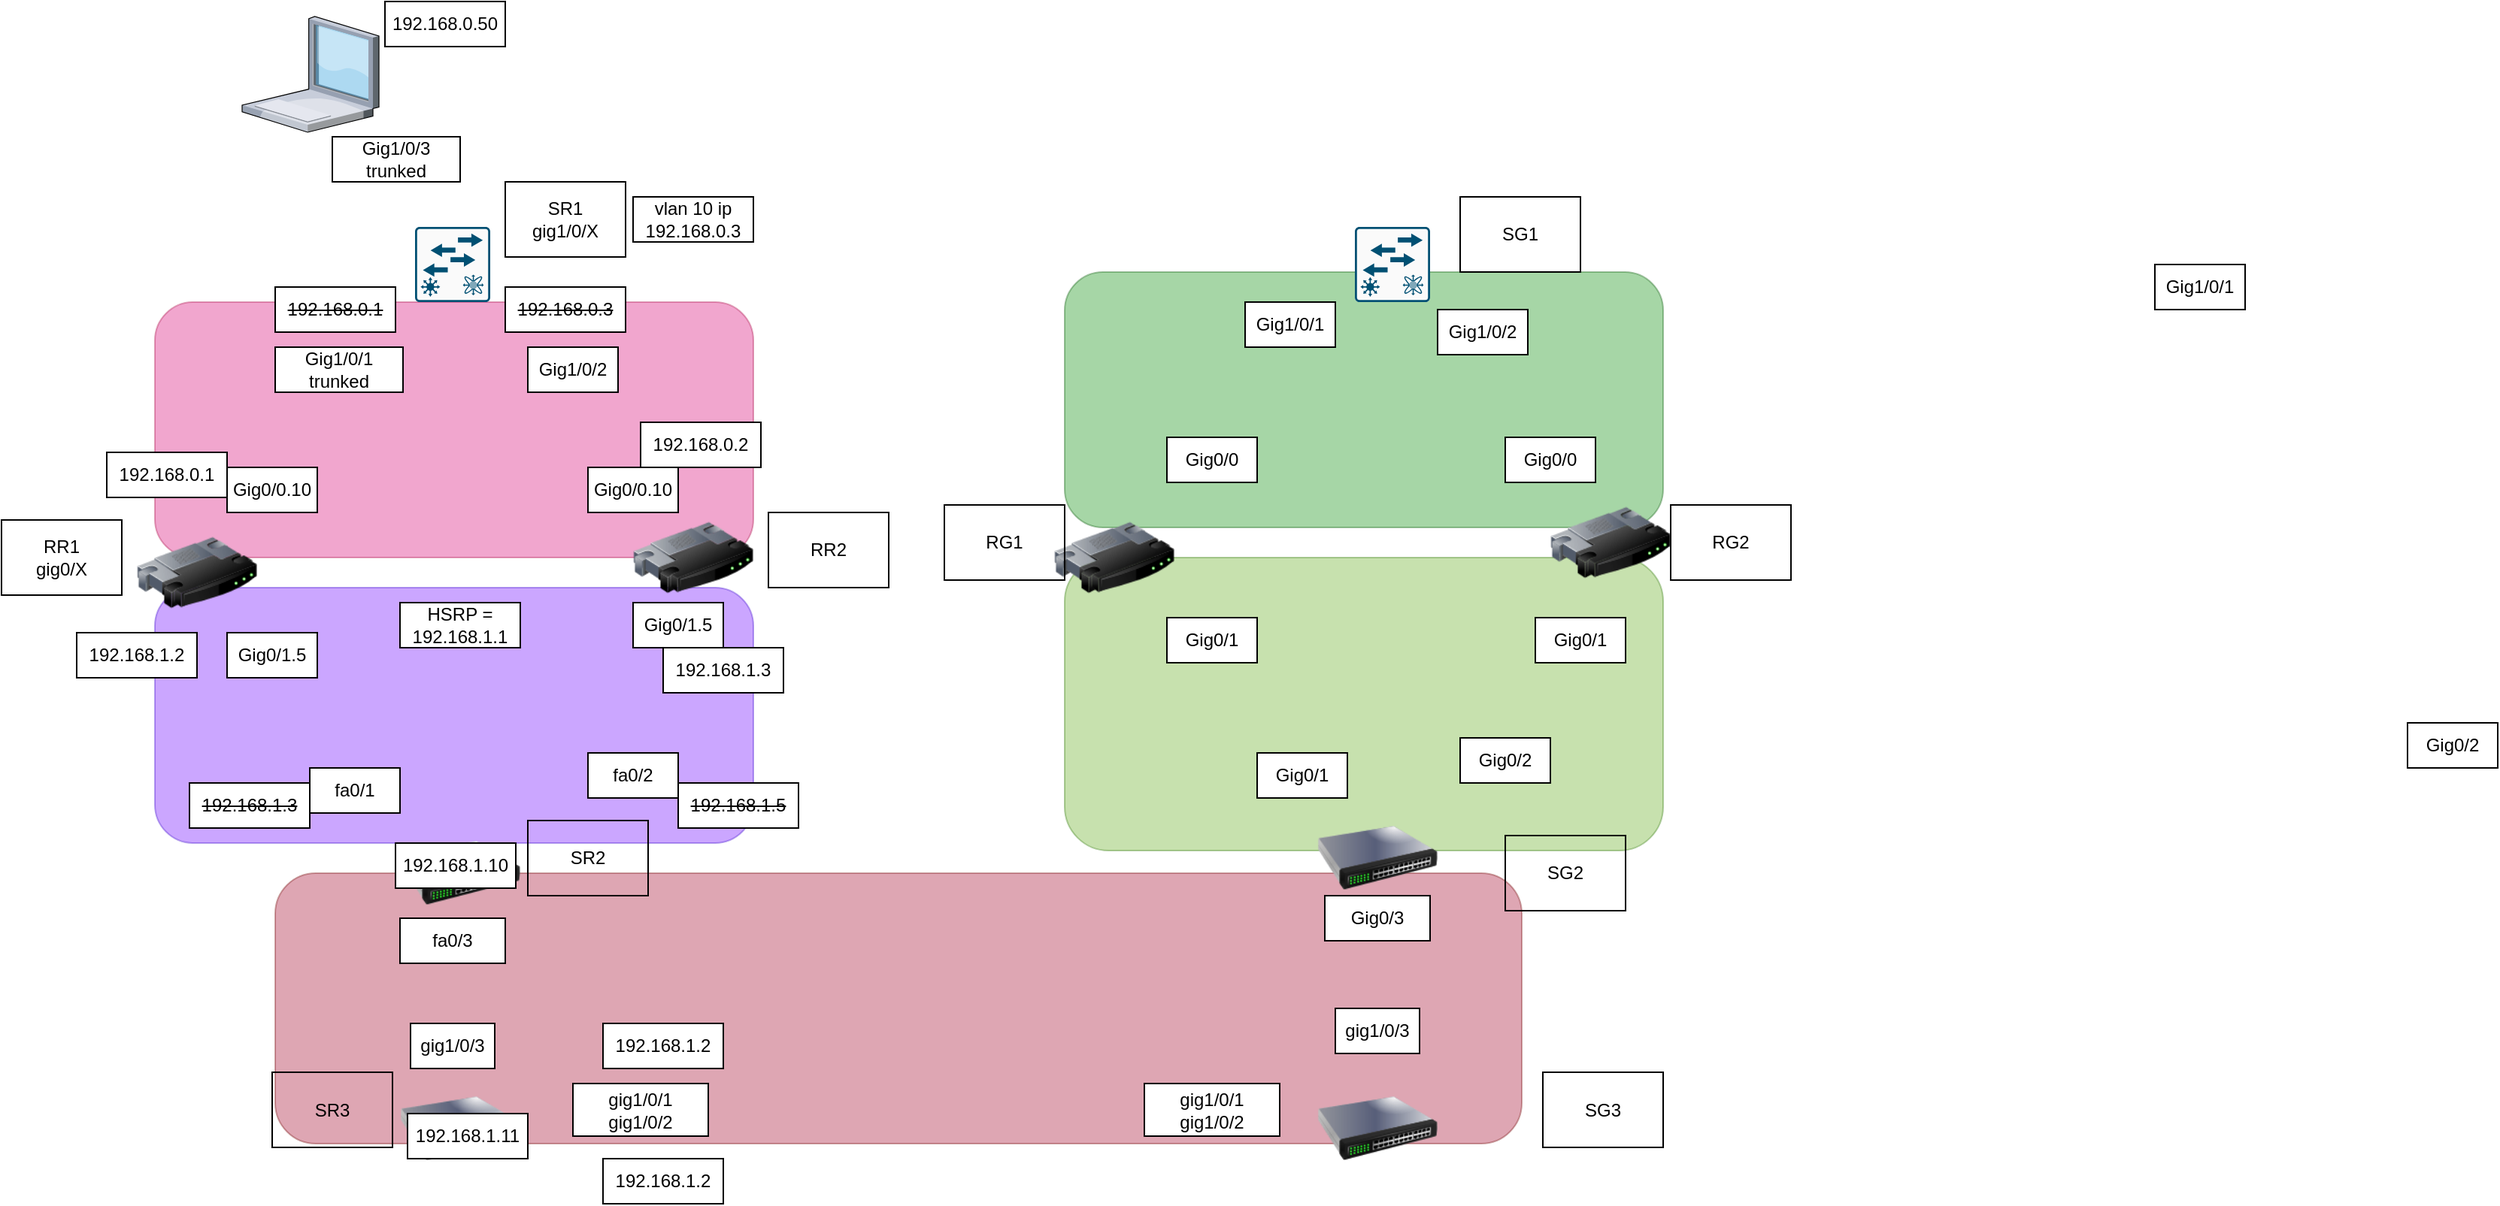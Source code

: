 <mxfile version="26.1.3">
  <diagram name="Page-1" id="K4kn3VEHJBshqKb5gfc0">
    <mxGraphModel dx="1306" dy="1954" grid="1" gridSize="10" guides="1" tooltips="1" connect="1" arrows="1" fold="1" page="1" pageScale="1" pageWidth="827" pageHeight="1169" math="0" shadow="0">
      <root>
        <mxCell id="0" />
        <mxCell id="1" parent="0" />
        <mxCell id="QXYiQhnaTf1eU_bBLhSX-39" value="" style="rounded=1;whiteSpace=wrap;html=1;opacity=35;fillColor=#60a917;fontColor=#ffffff;strokeColor=#2D7600;rotation=0;" parent="1" vertex="1">
          <mxGeometry x="827" y="260" width="398" height="195" as="geometry" />
        </mxCell>
        <mxCell id="QXYiQhnaTf1eU_bBLhSX-40" value="" style="rounded=1;whiteSpace=wrap;html=1;opacity=35;fillColor=#008a00;fontColor=#ffffff;strokeColor=#005700;rotation=0;" parent="1" vertex="1">
          <mxGeometry x="827" y="70" width="398" height="170" as="geometry" />
        </mxCell>
        <mxCell id="QXYiQhnaTf1eU_bBLhSX-36" value="" style="rounded=1;whiteSpace=wrap;html=1;opacity=35;fillColor=#d80073;fontColor=#ffffff;strokeColor=#A50040;rotation=0;" parent="1" vertex="1">
          <mxGeometry x="222" y="90" width="398" height="170" as="geometry" />
        </mxCell>
        <mxCell id="QXYiQhnaTf1eU_bBLhSX-35" value="" style="rounded=1;whiteSpace=wrap;html=1;opacity=35;fillColor=#6a00ff;fontColor=#ffffff;strokeColor=#3700CC;rotation=0;" parent="1" vertex="1">
          <mxGeometry x="222" y="280" width="398" height="170" as="geometry" />
        </mxCell>
        <mxCell id="QXYiQhnaTf1eU_bBLhSX-37" value="" style="rounded=1;whiteSpace=wrap;html=1;opacity=35;fillColor=#a20025;fontColor=#ffffff;strokeColor=#6F0000;rotation=0;" parent="1" vertex="1">
          <mxGeometry x="302" y="470" width="829" height="180" as="geometry" />
        </mxCell>
        <mxCell id="QXYiQhnaTf1eU_bBLhSX-1" value="" style="image;html=1;image=img/lib/clip_art/networking/Switch_128x128.png" parent="1" vertex="1">
          <mxGeometry x="385" y="430" width="80" height="80" as="geometry" />
        </mxCell>
        <mxCell id="QXYiQhnaTf1eU_bBLhSX-2" value="" style="image;html=1;image=img/lib/clip_art/networking/Router_128x128.png" parent="1" vertex="1">
          <mxGeometry x="210" y="230" width="80" height="80" as="geometry" />
        </mxCell>
        <mxCell id="QXYiQhnaTf1eU_bBLhSX-3" value="" style="image;html=1;image=img/lib/clip_art/networking/Router_128x128.png" parent="1" vertex="1">
          <mxGeometry x="540" y="220" width="80" height="80" as="geometry" />
        </mxCell>
        <mxCell id="QXYiQhnaTf1eU_bBLhSX-4" value="" style="sketch=0;points=[[0.015,0.015,0],[0.985,0.015,0],[0.985,0.985,0],[0.015,0.985,0],[0.25,0,0],[0.5,0,0],[0.75,0,0],[1,0.25,0],[1,0.5,0],[1,0.75,0],[0.75,1,0],[0.5,1,0],[0.25,1,0],[0,0.75,0],[0,0.5,0],[0,0.25,0]];verticalLabelPosition=bottom;html=1;verticalAlign=top;aspect=fixed;align=center;pointerEvents=1;shape=mxgraph.cisco19.rect;prIcon=layer3_nexus_5k_switch;fillColor=#FAFAFA;strokeColor=#005073;" parent="1" vertex="1">
          <mxGeometry x="395" y="40" width="50" height="50" as="geometry" />
        </mxCell>
        <mxCell id="QXYiQhnaTf1eU_bBLhSX-5" value="Gig1/0/3&lt;div&gt;trunked&lt;/div&gt;" style="rounded=0;whiteSpace=wrap;html=1;" parent="1" vertex="1">
          <mxGeometry x="340" y="-20" width="85" height="30" as="geometry" />
        </mxCell>
        <mxCell id="QXYiQhnaTf1eU_bBLhSX-6" value="Gig0/0.10" style="rounded=0;whiteSpace=wrap;html=1;" parent="1" vertex="1">
          <mxGeometry x="270" y="200" width="60" height="30" as="geometry" />
        </mxCell>
        <mxCell id="QXYiQhnaTf1eU_bBLhSX-7" value="Gig1/0/2" style="rounded=0;whiteSpace=wrap;html=1;" parent="1" vertex="1">
          <mxGeometry x="470" y="120" width="60" height="30" as="geometry" />
        </mxCell>
        <mxCell id="QXYiQhnaTf1eU_bBLhSX-8" value="Gig0/0.10" style="rounded=0;whiteSpace=wrap;html=1;" parent="1" vertex="1">
          <mxGeometry x="510" y="200" width="60" height="30" as="geometry" />
        </mxCell>
        <mxCell id="QXYiQhnaTf1eU_bBLhSX-9" value="Gig0/1.5" style="rounded=0;whiteSpace=wrap;html=1;" parent="1" vertex="1">
          <mxGeometry x="540" y="290" width="60" height="30" as="geometry" />
        </mxCell>
        <mxCell id="QXYiQhnaTf1eU_bBLhSX-10" value="Gig0/2" style="rounded=0;whiteSpace=wrap;html=1;" parent="1" vertex="1">
          <mxGeometry x="1090" y="380" width="60" height="30" as="geometry" />
        </mxCell>
        <mxCell id="QXYiQhnaTf1eU_bBLhSX-11" value="Gig0/1.5" style="rounded=0;whiteSpace=wrap;html=1;" parent="1" vertex="1">
          <mxGeometry x="270" y="310" width="60" height="30" as="geometry" />
        </mxCell>
        <mxCell id="QXYiQhnaTf1eU_bBLhSX-13" value="fa0/1" style="rounded=0;whiteSpace=wrap;html=1;" parent="1" vertex="1">
          <mxGeometry x="325" y="400" width="60" height="30" as="geometry" />
        </mxCell>
        <mxCell id="QXYiQhnaTf1eU_bBLhSX-14" value="" style="image;html=1;image=img/lib/clip_art/networking/Switch_128x128.png" parent="1" vertex="1">
          <mxGeometry x="385" y="600" width="80" height="80" as="geometry" />
        </mxCell>
        <mxCell id="QXYiQhnaTf1eU_bBLhSX-15" value="fa0/3" style="rounded=0;whiteSpace=wrap;html=1;" parent="1" vertex="1">
          <mxGeometry x="385" y="500" width="70" height="30" as="geometry" />
        </mxCell>
        <mxCell id="QXYiQhnaTf1eU_bBLhSX-16" value="gig1/0/3" style="rounded=0;whiteSpace=wrap;html=1;" parent="1" vertex="1">
          <mxGeometry x="392" y="570" width="56" height="30" as="geometry" />
        </mxCell>
        <mxCell id="QXYiQhnaTf1eU_bBLhSX-17" value="gig1/0/1&lt;div&gt;gig1/0/2&lt;/div&gt;" style="rounded=0;whiteSpace=wrap;html=1;" parent="1" vertex="1">
          <mxGeometry x="500" y="610" width="90" height="35" as="geometry" />
        </mxCell>
        <mxCell id="QXYiQhnaTf1eU_bBLhSX-18" value="" style="image;html=1;image=img/lib/clip_art/networking/Switch_128x128.png" parent="1" vertex="1">
          <mxGeometry x="995" y="420" width="80" height="80" as="geometry" />
        </mxCell>
        <mxCell id="QXYiQhnaTf1eU_bBLhSX-19" value="" style="image;html=1;image=img/lib/clip_art/networking/Router_128x128.png" parent="1" vertex="1">
          <mxGeometry x="820" y="220" width="80" height="80" as="geometry" />
        </mxCell>
        <mxCell id="QXYiQhnaTf1eU_bBLhSX-20" value="" style="image;html=1;image=img/lib/clip_art/networking/Router_128x128.png" parent="1" vertex="1">
          <mxGeometry x="1150" y="210" width="80" height="80" as="geometry" />
        </mxCell>
        <mxCell id="QXYiQhnaTf1eU_bBLhSX-29" value="" style="image;html=1;image=img/lib/clip_art/networking/Switch_128x128.png" parent="1" vertex="1">
          <mxGeometry x="995" y="600" width="80" height="80" as="geometry" />
        </mxCell>
        <mxCell id="QXYiQhnaTf1eU_bBLhSX-32" value="gig1/0/1&lt;div&gt;gig1/0/2&lt;/div&gt;" style="rounded=0;whiteSpace=wrap;html=1;" parent="1" vertex="1">
          <mxGeometry x="880" y="610" width="90" height="35" as="geometry" />
        </mxCell>
        <mxCell id="QXYiQhnaTf1eU_bBLhSX-33" value="" style="sketch=0;points=[[0.015,0.015,0],[0.985,0.015,0],[0.985,0.985,0],[0.015,0.985,0],[0.25,0,0],[0.5,0,0],[0.75,0,0],[1,0.25,0],[1,0.5,0],[1,0.75,0],[0.75,1,0],[0.5,1,0],[0.25,1,0],[0,0.75,0],[0,0.5,0],[0,0.25,0]];verticalLabelPosition=bottom;html=1;verticalAlign=top;aspect=fixed;align=center;pointerEvents=1;shape=mxgraph.cisco19.rect;prIcon=layer3_nexus_5k_switch;fillColor=#FAFAFA;strokeColor=#005073;" parent="1" vertex="1">
          <mxGeometry x="1020" y="40" width="50" height="50" as="geometry" />
        </mxCell>
        <mxCell id="QXYiQhnaTf1eU_bBLhSX-41" value="&lt;strike&gt;192.168.0.1&lt;/strike&gt;" style="rounded=0;whiteSpace=wrap;html=1;" parent="1" vertex="1">
          <mxGeometry x="302" y="80" width="80" height="30" as="geometry" />
        </mxCell>
        <mxCell id="QXYiQhnaTf1eU_bBLhSX-42" value="192.168.0.1" style="rounded=0;whiteSpace=wrap;html=1;" parent="1" vertex="1">
          <mxGeometry x="190" y="190" width="80" height="30" as="geometry" />
        </mxCell>
        <mxCell id="QXYiQhnaTf1eU_bBLhSX-43" value="&lt;strike&gt;192.168.0.3&lt;/strike&gt;" style="rounded=0;whiteSpace=wrap;html=1;" parent="1" vertex="1">
          <mxGeometry x="455" y="80" width="80" height="30" as="geometry" />
        </mxCell>
        <mxCell id="QXYiQhnaTf1eU_bBLhSX-44" value="192.168.0.2" style="rounded=0;whiteSpace=wrap;html=1;" parent="1" vertex="1">
          <mxGeometry x="545" y="170" width="80" height="30" as="geometry" />
        </mxCell>
        <mxCell id="QXYiQhnaTf1eU_bBLhSX-46" value="192.168.1.2" style="rounded=0;whiteSpace=wrap;html=1;" parent="1" vertex="1">
          <mxGeometry x="170" y="310" width="80" height="30" as="geometry" />
        </mxCell>
        <mxCell id="QXYiQhnaTf1eU_bBLhSX-47" value="&lt;strike&gt;192.168.1.3&lt;/strike&gt;" style="rounded=0;whiteSpace=wrap;html=1;" parent="1" vertex="1">
          <mxGeometry x="245" y="410" width="80" height="30" as="geometry" />
        </mxCell>
        <mxCell id="QXYiQhnaTf1eU_bBLhSX-48" value="192.168.1.3" style="rounded=0;whiteSpace=wrap;html=1;" parent="1" vertex="1">
          <mxGeometry x="560" y="320" width="80" height="30" as="geometry" />
        </mxCell>
        <mxCell id="QXYiQhnaTf1eU_bBLhSX-49" value="&lt;strike&gt;192.168.1.5&lt;/strike&gt;" style="rounded=0;whiteSpace=wrap;html=1;" parent="1" vertex="1">
          <mxGeometry x="570" y="410" width="80" height="30" as="geometry" />
        </mxCell>
        <mxCell id="QXYiQhnaTf1eU_bBLhSX-50" value="HSRP = 192.168.1.1" style="rounded=0;whiteSpace=wrap;html=1;" parent="1" vertex="1">
          <mxGeometry x="385" y="290" width="80" height="30" as="geometry" />
        </mxCell>
        <mxCell id="QXYiQhnaTf1eU_bBLhSX-51" value="192.168.1.2" style="rounded=0;whiteSpace=wrap;html=1;" parent="1" vertex="1">
          <mxGeometry x="520" y="660" width="80" height="30" as="geometry" />
        </mxCell>
        <mxCell id="QXYiQhnaTf1eU_bBLhSX-52" value="192.168.1.2" style="rounded=0;whiteSpace=wrap;html=1;" parent="1" vertex="1">
          <mxGeometry x="520" y="570" width="80" height="30" as="geometry" />
        </mxCell>
        <mxCell id="STOnMEpAf9jUWIuYAc8E-1" value="RR1&lt;div&gt;gig0/X&lt;/div&gt;" style="rounded=0;whiteSpace=wrap;html=1;fillColor=none;" parent="1" vertex="1">
          <mxGeometry x="120" y="235" width="80" height="50" as="geometry" />
        </mxCell>
        <mxCell id="STOnMEpAf9jUWIuYAc8E-3" value="RR2" style="rounded=0;whiteSpace=wrap;html=1;fillColor=none;" parent="1" vertex="1">
          <mxGeometry x="630" y="230" width="80" height="50" as="geometry" />
        </mxCell>
        <mxCell id="STOnMEpAf9jUWIuYAc8E-4" value="SR1&lt;div&gt;gig1/0/X&lt;/div&gt;" style="rounded=0;whiteSpace=wrap;html=1;fillColor=none;" parent="1" vertex="1">
          <mxGeometry x="455" y="10" width="80" height="50" as="geometry" />
        </mxCell>
        <mxCell id="STOnMEpAf9jUWIuYAc8E-5" value="SR2" style="rounded=0;whiteSpace=wrap;html=1;fillColor=none;" parent="1" vertex="1">
          <mxGeometry x="470" y="435" width="80" height="50" as="geometry" />
        </mxCell>
        <mxCell id="STOnMEpAf9jUWIuYAc8E-6" value="SR3" style="rounded=0;whiteSpace=wrap;html=1;fillColor=none;" parent="1" vertex="1">
          <mxGeometry x="300" y="602.5" width="80" height="50" as="geometry" />
        </mxCell>
        <mxCell id="STOnMEpAf9jUWIuYAc8E-7" value="SG3" style="rounded=0;whiteSpace=wrap;html=1;fillColor=none;" parent="1" vertex="1">
          <mxGeometry x="1145" y="602.5" width="80" height="50" as="geometry" />
        </mxCell>
        <mxCell id="STOnMEpAf9jUWIuYAc8E-8" value="SG2" style="rounded=0;whiteSpace=wrap;html=1;fillColor=none;" parent="1" vertex="1">
          <mxGeometry x="1120" y="445" width="80" height="50" as="geometry" />
        </mxCell>
        <mxCell id="STOnMEpAf9jUWIuYAc8E-10" value="SG1" style="rounded=0;whiteSpace=wrap;html=1;fillColor=none;" parent="1" vertex="1">
          <mxGeometry x="1090" y="20" width="80" height="50" as="geometry" />
        </mxCell>
        <mxCell id="STOnMEpAf9jUWIuYAc8E-11" value="RG1" style="rounded=0;whiteSpace=wrap;html=1;fillColor=none;" parent="1" vertex="1">
          <mxGeometry x="747" y="225" width="80" height="50" as="geometry" />
        </mxCell>
        <mxCell id="STOnMEpAf9jUWIuYAc8E-12" value="RG2" style="rounded=0;whiteSpace=wrap;html=1;fillColor=none;" parent="1" vertex="1">
          <mxGeometry x="1230" y="225" width="80" height="50" as="geometry" />
        </mxCell>
        <mxCell id="STOnMEpAf9jUWIuYAc8E-13" value="gig1/0/3" style="rounded=0;whiteSpace=wrap;html=1;" parent="1" vertex="1">
          <mxGeometry x="1007" y="560" width="56" height="30" as="geometry" />
        </mxCell>
        <mxCell id="STOnMEpAf9jUWIuYAc8E-14" value="Gig0/2" style="rounded=0;whiteSpace=wrap;html=1;" parent="1" vertex="1">
          <mxGeometry x="1720" y="370" width="60" height="30" as="geometry" />
        </mxCell>
        <mxCell id="STOnMEpAf9jUWIuYAc8E-15" value="Gig0/1" style="rounded=0;whiteSpace=wrap;html=1;" parent="1" vertex="1">
          <mxGeometry x="955" y="390" width="60" height="30" as="geometry" />
        </mxCell>
        <mxCell id="STOnMEpAf9jUWIuYAc8E-17" value="Gig0/1" style="rounded=0;whiteSpace=wrap;html=1;" parent="1" vertex="1">
          <mxGeometry x="1140" y="300" width="60" height="30" as="geometry" />
        </mxCell>
        <mxCell id="STOnMEpAf9jUWIuYAc8E-18" value="Gig0/1" style="rounded=0;whiteSpace=wrap;html=1;" parent="1" vertex="1">
          <mxGeometry x="895" y="300" width="60" height="30" as="geometry" />
        </mxCell>
        <mxCell id="STOnMEpAf9jUWIuYAc8E-19" value="Gig1/0/1" style="rounded=0;whiteSpace=wrap;html=1;" parent="1" vertex="1">
          <mxGeometry x="947" y="90" width="60" height="30" as="geometry" />
        </mxCell>
        <mxCell id="STOnMEpAf9jUWIuYAc8E-20" value="Gig1/0/1" style="rounded=0;whiteSpace=wrap;html=1;" parent="1" vertex="1">
          <mxGeometry x="1552" y="65" width="60" height="30" as="geometry" />
        </mxCell>
        <mxCell id="STOnMEpAf9jUWIuYAc8E-21" value="Gig1/0/2" style="rounded=0;whiteSpace=wrap;html=1;" parent="1" vertex="1">
          <mxGeometry x="1075" y="95" width="60" height="30" as="geometry" />
        </mxCell>
        <mxCell id="STOnMEpAf9jUWIuYAc8E-22" value="Gig0/0" style="rounded=0;whiteSpace=wrap;html=1;" parent="1" vertex="1">
          <mxGeometry x="895" y="180" width="60" height="30" as="geometry" />
        </mxCell>
        <mxCell id="STOnMEpAf9jUWIuYAc8E-23" value="Gig0/0" style="rounded=0;whiteSpace=wrap;html=1;" parent="1" vertex="1">
          <mxGeometry x="1120" y="180" width="60" height="30" as="geometry" />
        </mxCell>
        <mxCell id="STOnMEpAf9jUWIuYAc8E-24" value="fa0/2" style="rounded=0;whiteSpace=wrap;html=1;" parent="1" vertex="1">
          <mxGeometry x="510" y="390" width="60" height="30" as="geometry" />
        </mxCell>
        <mxCell id="STOnMEpAf9jUWIuYAc8E-25" value="Gig0/3" style="rounded=0;whiteSpace=wrap;html=1;" parent="1" vertex="1">
          <mxGeometry x="1000" y="485" width="70" height="30" as="geometry" />
        </mxCell>
        <mxCell id="DL3ehcjsagZbw3vedrS1-1" value="vlan 10 ip 192.168.0.3" style="rounded=0;whiteSpace=wrap;html=1;" parent="1" vertex="1">
          <mxGeometry x="540" y="20" width="80" height="30" as="geometry" />
        </mxCell>
        <mxCell id="DL3ehcjsagZbw3vedrS1-2" value="" style="verticalLabelPosition=bottom;sketch=0;aspect=fixed;html=1;verticalAlign=top;strokeColor=none;align=center;outlineConnect=0;shape=mxgraph.citrix.laptop_1;" parent="1" vertex="1">
          <mxGeometry x="280" y="-100" width="91" height="77" as="geometry" />
        </mxCell>
        <mxCell id="DL3ehcjsagZbw3vedrS1-3" value="Gig1/0/1&lt;div&gt;trunked&lt;/div&gt;" style="rounded=0;whiteSpace=wrap;html=1;" parent="1" vertex="1">
          <mxGeometry x="302" y="120" width="85" height="30" as="geometry" />
        </mxCell>
        <mxCell id="PEFlAfjStANfE1CRH5ns-1" value="192.168.1.11" style="rounded=0;whiteSpace=wrap;html=1;" vertex="1" parent="1">
          <mxGeometry x="390" y="630" width="80" height="30" as="geometry" />
        </mxCell>
        <mxCell id="PEFlAfjStANfE1CRH5ns-2" value="192.168.1.10" style="rounded=0;whiteSpace=wrap;html=1;" vertex="1" parent="1">
          <mxGeometry x="382" y="450" width="80" height="30" as="geometry" />
        </mxCell>
        <mxCell id="PEFlAfjStANfE1CRH5ns-3" value="192.168.0.50" style="rounded=0;whiteSpace=wrap;html=1;" vertex="1" parent="1">
          <mxGeometry x="375" y="-110" width="80" height="30" as="geometry" />
        </mxCell>
      </root>
    </mxGraphModel>
  </diagram>
</mxfile>
